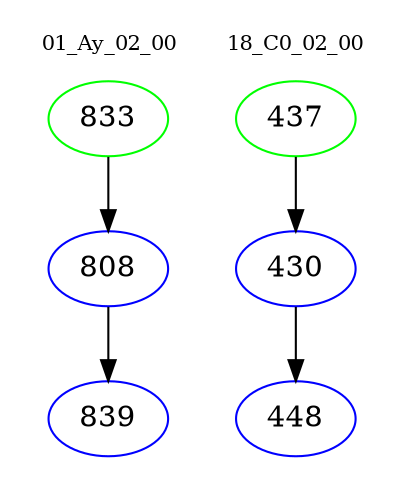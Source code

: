 digraph{
subgraph cluster_0 {
color = white
label = "01_Ay_02_00";
fontsize=10;
T0_833 [label="833", color="green"]
T0_833 -> T0_808 [color="black"]
T0_808 [label="808", color="blue"]
T0_808 -> T0_839 [color="black"]
T0_839 [label="839", color="blue"]
}
subgraph cluster_1 {
color = white
label = "18_C0_02_00";
fontsize=10;
T1_437 [label="437", color="green"]
T1_437 -> T1_430 [color="black"]
T1_430 [label="430", color="blue"]
T1_430 -> T1_448 [color="black"]
T1_448 [label="448", color="blue"]
}
}
